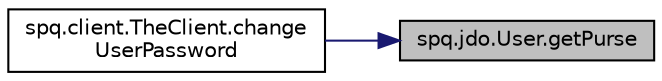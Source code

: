 digraph "spq.jdo.User.getPurse"
{
 // LATEX_PDF_SIZE
  edge [fontname="Helvetica",fontsize="10",labelfontname="Helvetica",labelfontsize="10"];
  node [fontname="Helvetica",fontsize="10",shape=record];
  rankdir="RL";
  Node1 [label="spq.jdo.User.getPurse",height=0.2,width=0.4,color="black", fillcolor="grey75", style="filled", fontcolor="black",tooltip=" "];
  Node1 -> Node2 [dir="back",color="midnightblue",fontsize="10",style="solid",fontname="Helvetica"];
  Node2 [label="spq.client.TheClient.change\lUserPassword",height=0.2,width=0.4,color="black", fillcolor="white", style="filled",URL="$classspq_1_1client_1_1_the_client.html#a661dc844170b3bee25e1c439a41176a7",tooltip=" "];
}
